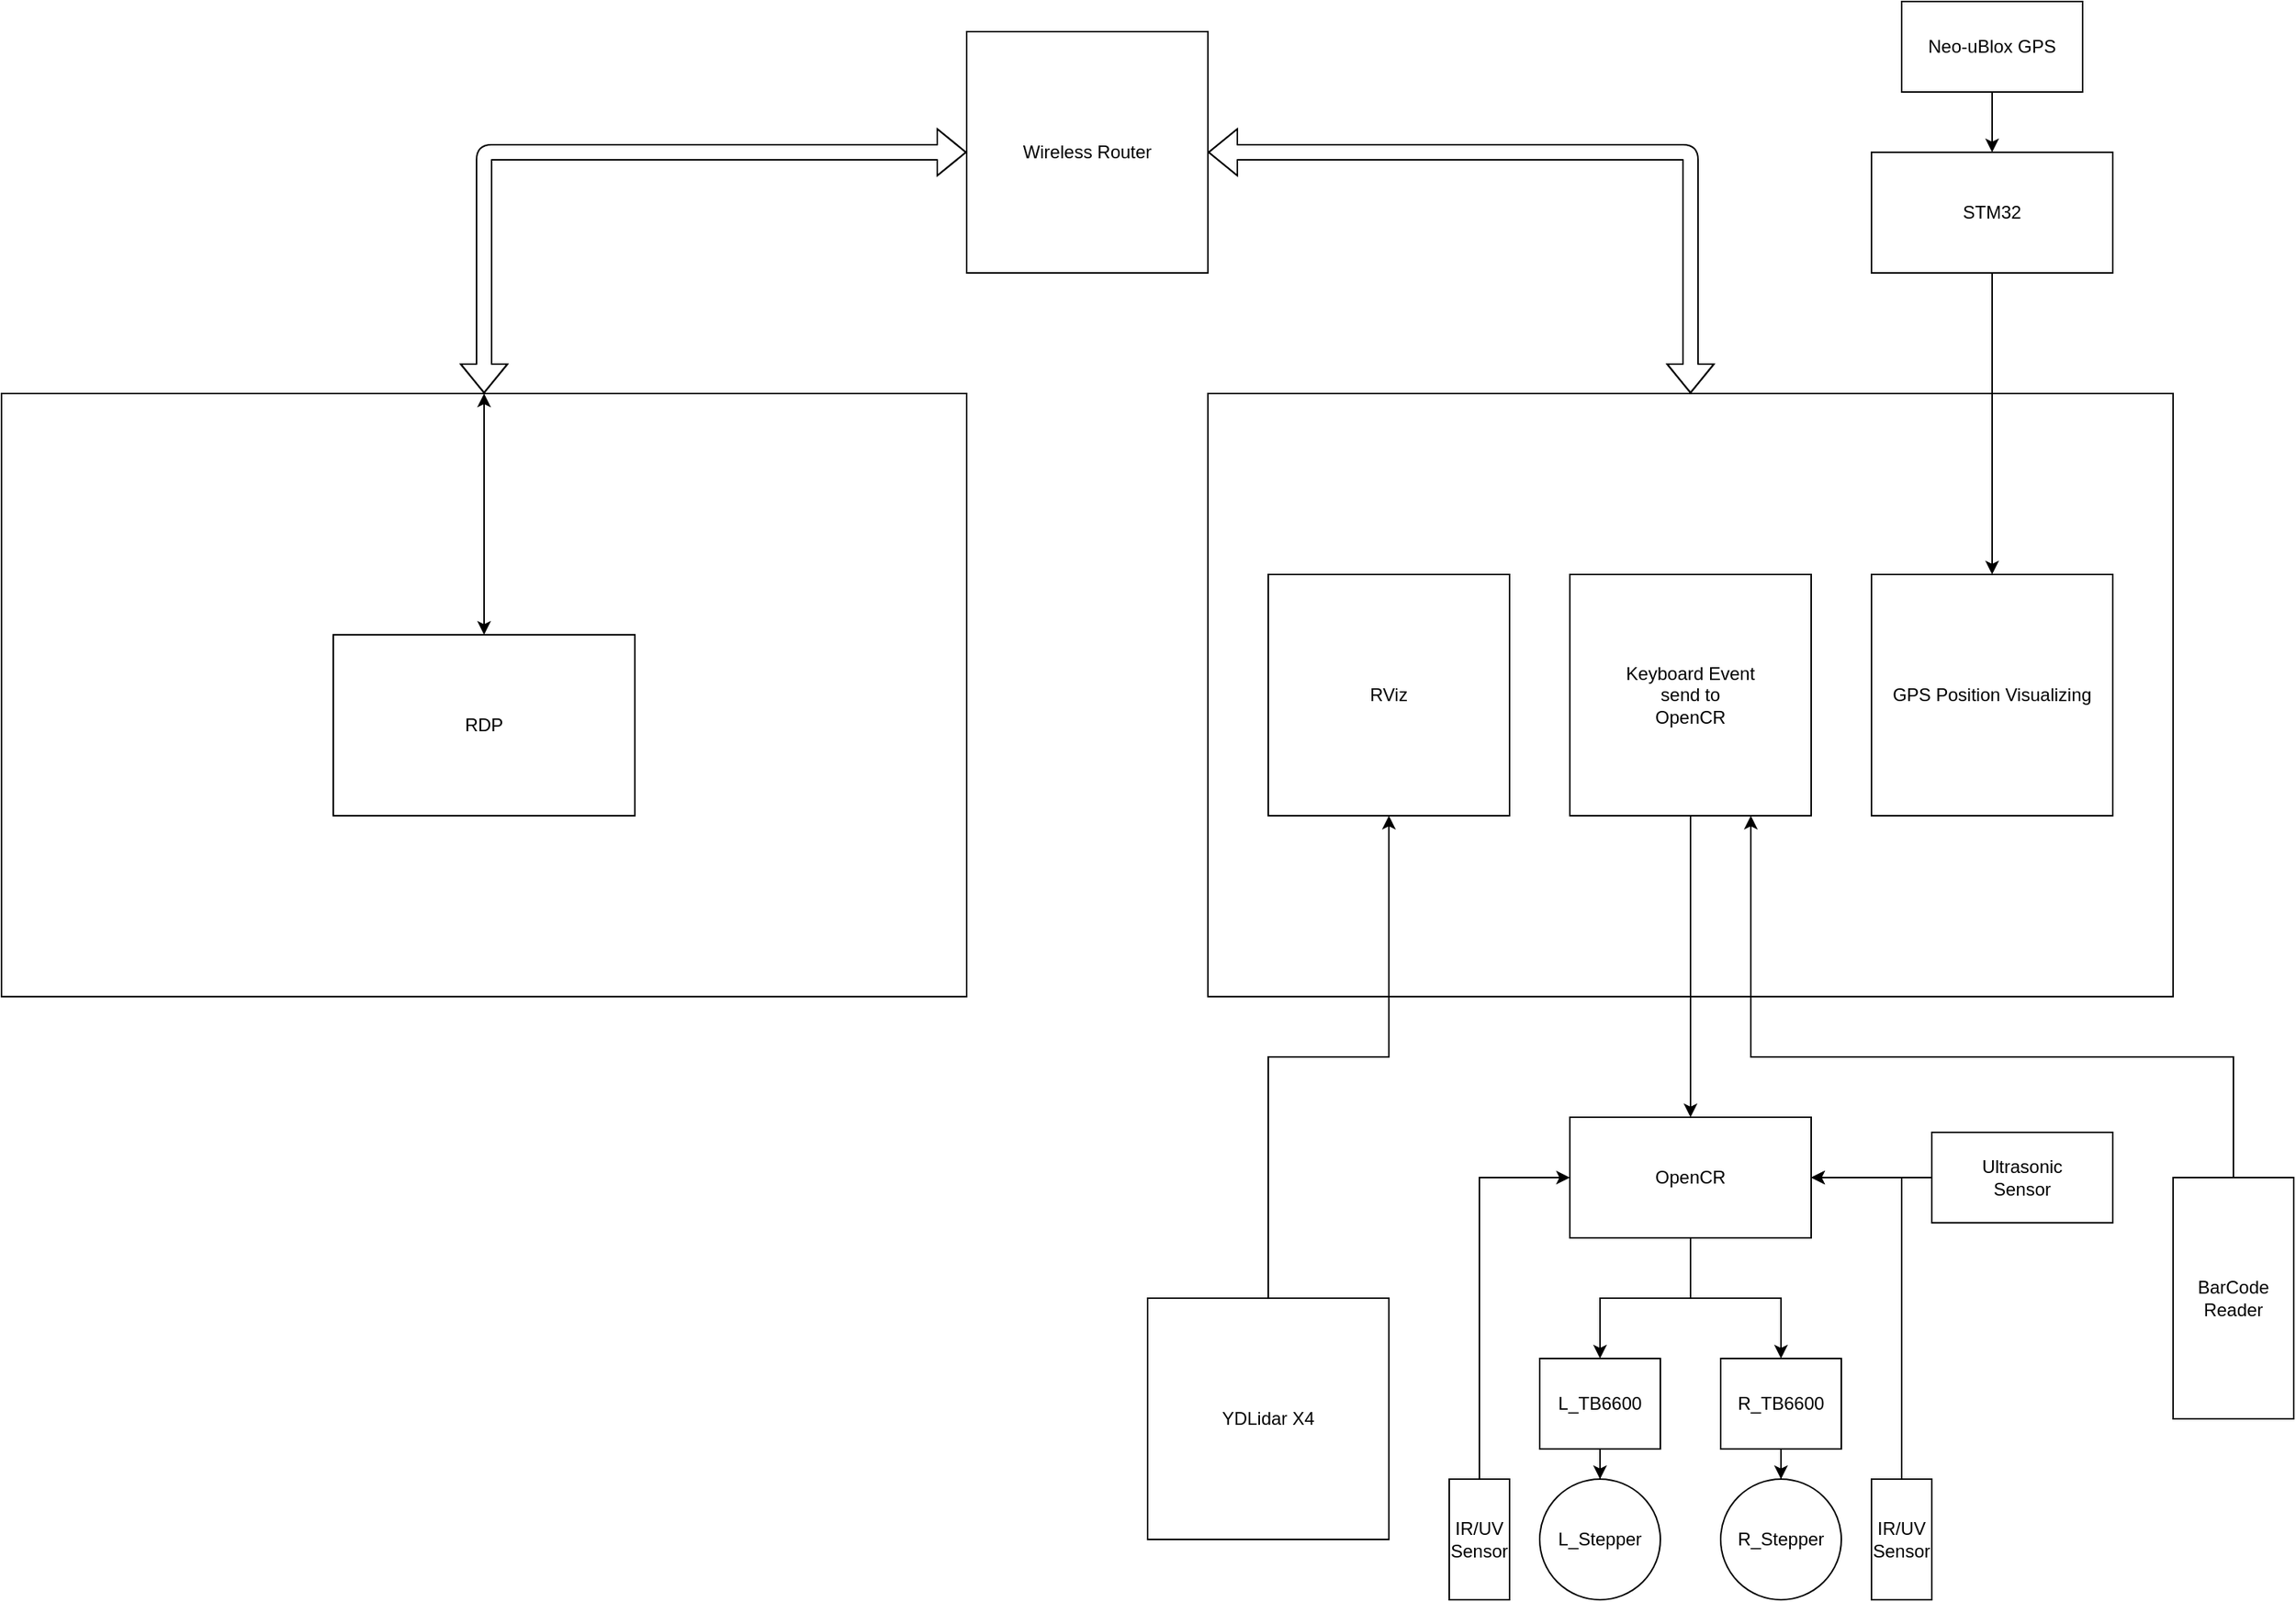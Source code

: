 <mxfile>
    <diagram id="nwFIuO3VXaB-zBdLldnw" name="페이지-1">
        <mxGraphModel dx="2715" dy="1379" grid="1" gridSize="10" guides="1" tooltips="1" connect="1" arrows="1" fold="1" page="1" pageScale="1" pageWidth="1654" pageHeight="1169" math="0" shadow="0">
            <root>
                <mxCell id="0"/>
                <mxCell id="1" parent="0"/>
                <mxCell id="13" value="" style="rounded=0;whiteSpace=wrap;html=1;fillColor=none;" parent="1" vertex="1">
                    <mxGeometry x="840" y="320" width="640" height="400" as="geometry"/>
                </mxCell>
                <mxCell id="3" value="GPS Position Visualizing" style="whiteSpace=wrap;html=1;" parent="1" vertex="1">
                    <mxGeometry x="1280" y="440" width="160" height="160" as="geometry"/>
                </mxCell>
                <mxCell id="46" style="edgeStyle=orthogonalEdgeStyle;rounded=0;orthogonalLoop=1;jettySize=auto;html=1;entryX=0.5;entryY=0;entryDx=0;entryDy=0;" parent="1" source="4" target="11" edge="1">
                    <mxGeometry relative="1" as="geometry"/>
                </mxCell>
                <mxCell id="4" value="Keyboard Event&lt;br&gt;send to&lt;br&gt;OpenCR" style="whiteSpace=wrap;html=1;" parent="1" vertex="1">
                    <mxGeometry x="1080" y="440" width="160" height="160" as="geometry"/>
                </mxCell>
                <mxCell id="35" style="edgeStyle=orthogonalEdgeStyle;rounded=0;orthogonalLoop=1;jettySize=auto;html=1;entryX=0.5;entryY=0;entryDx=0;entryDy=0;" parent="1" source="6" target="3" edge="1">
                    <mxGeometry relative="1" as="geometry"/>
                </mxCell>
                <mxCell id="6" value="STM32" style="whiteSpace=wrap;html=1;" parent="1" vertex="1">
                    <mxGeometry x="1280" y="160" width="160" height="80" as="geometry"/>
                </mxCell>
                <mxCell id="34" style="edgeStyle=orthogonalEdgeStyle;rounded=0;orthogonalLoop=1;jettySize=auto;html=1;entryX=0.5;entryY=0;entryDx=0;entryDy=0;" parent="1" source="7" target="6" edge="1">
                    <mxGeometry relative="1" as="geometry"/>
                </mxCell>
                <mxCell id="7" value="Neo-uBlox GPS" style="whiteSpace=wrap;html=1;" parent="1" vertex="1">
                    <mxGeometry x="1300" y="60" width="120" height="60" as="geometry"/>
                </mxCell>
                <mxCell id="10" value="Wireless Router" style="whiteSpace=wrap;html=1;" parent="1" vertex="1">
                    <mxGeometry x="680" y="80" width="160" height="160" as="geometry"/>
                </mxCell>
                <mxCell id="47" style="edgeStyle=orthogonalEdgeStyle;rounded=0;orthogonalLoop=1;jettySize=auto;html=1;entryX=0.5;entryY=0;entryDx=0;entryDy=0;" parent="1" source="11" target="14" edge="1">
                    <mxGeometry relative="1" as="geometry"/>
                </mxCell>
                <mxCell id="48" style="edgeStyle=orthogonalEdgeStyle;rounded=0;orthogonalLoop=1;jettySize=auto;html=1;entryX=0.5;entryY=0;entryDx=0;entryDy=0;" parent="1" source="11" target="16" edge="1">
                    <mxGeometry relative="1" as="geometry"/>
                </mxCell>
                <mxCell id="11" value="OpenCR" style="whiteSpace=wrap;html=1;" parent="1" vertex="1">
                    <mxGeometry x="1080" y="800" width="160" height="80" as="geometry"/>
                </mxCell>
                <mxCell id="12" value="" style="rounded=0;whiteSpace=wrap;html=1;fillColor=none;" parent="1" vertex="1">
                    <mxGeometry x="40" y="320" width="640" height="400" as="geometry"/>
                </mxCell>
                <mxCell id="50" style="edgeStyle=orthogonalEdgeStyle;rounded=0;orthogonalLoop=1;jettySize=auto;html=1;entryX=0.5;entryY=0;entryDx=0;entryDy=0;" parent="1" source="14" target="15" edge="1">
                    <mxGeometry relative="1" as="geometry"/>
                </mxCell>
                <mxCell id="14" value="L_TB6600" style="whiteSpace=wrap;html=1;" parent="1" vertex="1">
                    <mxGeometry x="1060" y="960" width="80" height="60" as="geometry"/>
                </mxCell>
                <mxCell id="15" value="L_Stepper" style="ellipse;whiteSpace=wrap;html=1;" parent="1" vertex="1">
                    <mxGeometry x="1060" y="1040" width="80" height="80" as="geometry"/>
                </mxCell>
                <mxCell id="49" style="edgeStyle=orthogonalEdgeStyle;rounded=0;orthogonalLoop=1;jettySize=auto;html=1;entryX=0.5;entryY=0;entryDx=0;entryDy=0;" parent="1" source="16" target="17" edge="1">
                    <mxGeometry relative="1" as="geometry"/>
                </mxCell>
                <mxCell id="16" value="R_TB6600" style="whiteSpace=wrap;html=1;" parent="1" vertex="1">
                    <mxGeometry x="1180" y="960" width="80" height="60" as="geometry"/>
                </mxCell>
                <mxCell id="17" value="R_Stepper" style="ellipse;whiteSpace=wrap;html=1;" parent="1" vertex="1">
                    <mxGeometry x="1180" y="1040" width="80" height="80" as="geometry"/>
                </mxCell>
                <mxCell id="30" style="edgeStyle=orthogonalEdgeStyle;rounded=0;orthogonalLoop=1;jettySize=auto;html=1;entryX=0;entryY=0.5;entryDx=0;entryDy=0;" parent="1" source="24" target="11" edge="1">
                    <mxGeometry relative="1" as="geometry">
                        <Array as="points">
                            <mxPoint x="1020" y="840"/>
                        </Array>
                    </mxGeometry>
                </mxCell>
                <mxCell id="24" value="IR/UV &lt;br&gt;Sensor" style="whiteSpace=wrap;html=1;" parent="1" vertex="1">
                    <mxGeometry x="1000" y="1040" width="40" height="80" as="geometry"/>
                </mxCell>
                <mxCell id="29" style="edgeStyle=orthogonalEdgeStyle;rounded=0;orthogonalLoop=1;jettySize=auto;html=1;entryX=1;entryY=0.5;entryDx=0;entryDy=0;" parent="1" source="27" target="11" edge="1">
                    <mxGeometry relative="1" as="geometry">
                        <Array as="points">
                            <mxPoint x="1300" y="840"/>
                        </Array>
                    </mxGeometry>
                </mxCell>
                <mxCell id="27" value="IR/UV &lt;br&gt;Sensor" style="whiteSpace=wrap;html=1;" parent="1" vertex="1">
                    <mxGeometry x="1280" y="1040" width="40" height="80" as="geometry"/>
                </mxCell>
                <mxCell id="36" value="RViz" style="whiteSpace=wrap;html=1;" parent="1" vertex="1">
                    <mxGeometry x="880" y="440" width="160" height="160" as="geometry"/>
                </mxCell>
                <mxCell id="38" style="edgeStyle=orthogonalEdgeStyle;rounded=0;orthogonalLoop=1;jettySize=auto;html=1;entryX=1;entryY=0.5;entryDx=0;entryDy=0;" parent="1" source="37" target="11" edge="1">
                    <mxGeometry relative="1" as="geometry"/>
                </mxCell>
                <mxCell id="37" value="Ultrasonic&lt;br&gt;Sensor" style="whiteSpace=wrap;html=1;" parent="1" vertex="1">
                    <mxGeometry x="1320" y="810" width="120" height="60" as="geometry"/>
                </mxCell>
                <mxCell id="40" style="edgeStyle=orthogonalEdgeStyle;rounded=0;orthogonalLoop=1;jettySize=auto;html=1;entryX=0.5;entryY=1;entryDx=0;entryDy=0;" parent="1" source="39" target="36" edge="1">
                    <mxGeometry relative="1" as="geometry"/>
                </mxCell>
                <mxCell id="39" value="YDLidar X4" style="whiteSpace=wrap;html=1;" parent="1" vertex="1">
                    <mxGeometry x="800" y="920" width="160" height="160" as="geometry"/>
                </mxCell>
                <mxCell id="42" value="RDP" style="whiteSpace=wrap;html=1;" parent="1" vertex="1">
                    <mxGeometry x="260" y="480" width="200" height="120" as="geometry"/>
                </mxCell>
                <mxCell id="51" value="" style="shape=flexArrow;endArrow=classic;startArrow=classic;html=1;entryX=0;entryY=0.5;entryDx=0;entryDy=0;exitX=0.5;exitY=0;exitDx=0;exitDy=0;" parent="1" source="12" target="10" edge="1">
                    <mxGeometry width="100" height="100" relative="1" as="geometry">
                        <mxPoint x="460" y="250" as="sourcePoint"/>
                        <mxPoint x="560" y="150" as="targetPoint"/>
                        <Array as="points">
                            <mxPoint x="360" y="160"/>
                        </Array>
                    </mxGeometry>
                </mxCell>
                <mxCell id="52" value="" style="shape=flexArrow;endArrow=classic;startArrow=classic;html=1;exitX=1;exitY=0.5;exitDx=0;exitDy=0;entryX=0.5;entryY=0;entryDx=0;entryDy=0;" parent="1" source="10" target="13" edge="1">
                    <mxGeometry width="100" height="100" relative="1" as="geometry">
                        <mxPoint x="1030.0" y="230" as="sourcePoint"/>
                        <mxPoint x="1130.0" y="130" as="targetPoint"/>
                        <Array as="points">
                            <mxPoint x="1160" y="160"/>
                        </Array>
                    </mxGeometry>
                </mxCell>
                <mxCell id="57" style="edgeStyle=orthogonalEdgeStyle;rounded=0;orthogonalLoop=1;jettySize=auto;html=1;entryX=0.75;entryY=1;entryDx=0;entryDy=0;" edge="1" parent="1" source="53" target="4">
                    <mxGeometry relative="1" as="geometry">
                        <Array as="points">
                            <mxPoint x="1520" y="760"/>
                            <mxPoint x="1200" y="760"/>
                        </Array>
                    </mxGeometry>
                </mxCell>
                <mxCell id="53" value="BarCode Reader" style="whiteSpace=wrap;html=1;" vertex="1" parent="1">
                    <mxGeometry x="1480" y="840" width="80" height="160" as="geometry"/>
                </mxCell>
                <mxCell id="56" value="" style="endArrow=classic;startArrow=classic;html=1;entryX=0.5;entryY=0;entryDx=0;entryDy=0;exitX=0.5;exitY=0;exitDx=0;exitDy=0;" edge="1" parent="1" source="42" target="12">
                    <mxGeometry width="50" height="50" relative="1" as="geometry">
                        <mxPoint x="800" y="600" as="sourcePoint"/>
                        <mxPoint x="850" y="550" as="targetPoint"/>
                    </mxGeometry>
                </mxCell>
            </root>
        </mxGraphModel>
    </diagram>
</mxfile>